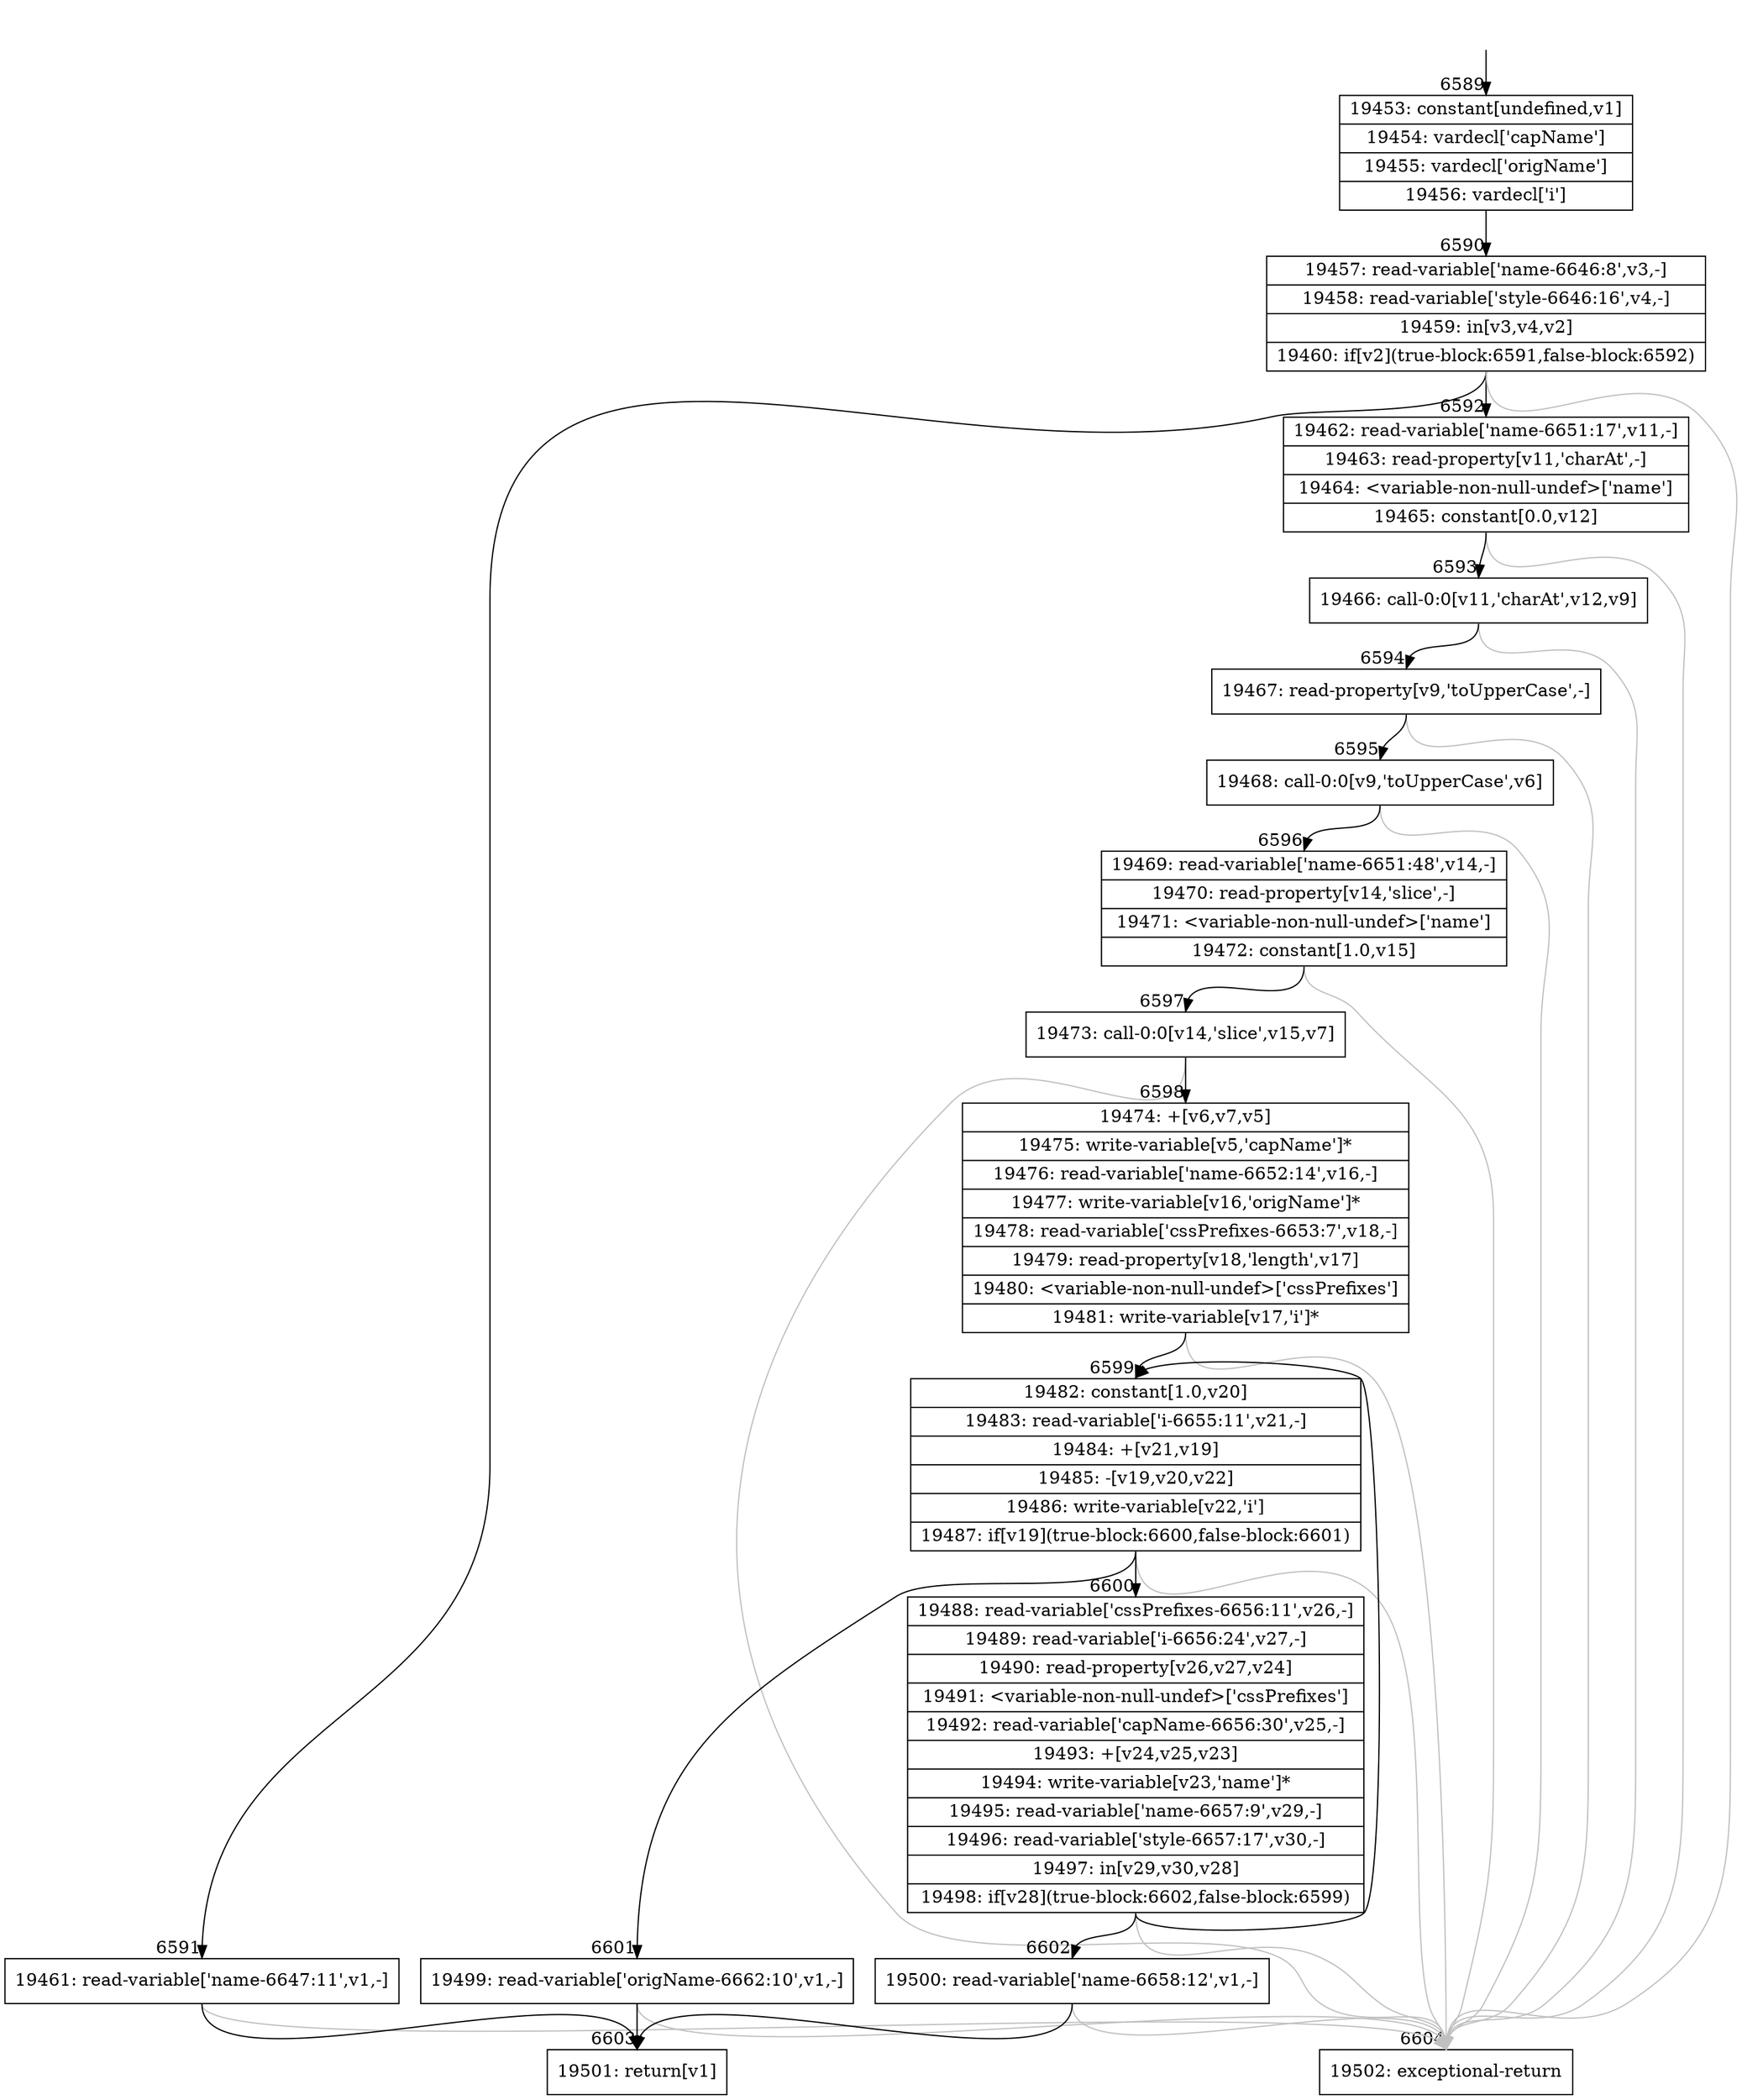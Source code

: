 digraph {
rankdir="TD"
BB_entry417[shape=none,label=""];
BB_entry417 -> BB6589 [tailport=s, headport=n, headlabel="    6589"]
BB6589 [shape=record label="{19453: constant[undefined,v1]|19454: vardecl['capName']|19455: vardecl['origName']|19456: vardecl['i']}" ] 
BB6589 -> BB6590 [tailport=s, headport=n, headlabel="      6590"]
BB6590 [shape=record label="{19457: read-variable['name-6646:8',v3,-]|19458: read-variable['style-6646:16',v4,-]|19459: in[v3,v4,v2]|19460: if[v2](true-block:6591,false-block:6592)}" ] 
BB6590 -> BB6591 [tailport=s, headport=n, headlabel="      6591"]
BB6590 -> BB6592 [tailport=s, headport=n, headlabel="      6592"]
BB6590 -> BB6604 [tailport=s, headport=n, color=gray, headlabel="      6604"]
BB6591 [shape=record label="{19461: read-variable['name-6647:11',v1,-]}" ] 
BB6591 -> BB6603 [tailport=s, headport=n, headlabel="      6603"]
BB6591 -> BB6604 [tailport=s, headport=n, color=gray]
BB6592 [shape=record label="{19462: read-variable['name-6651:17',v11,-]|19463: read-property[v11,'charAt',-]|19464: \<variable-non-null-undef\>['name']|19465: constant[0.0,v12]}" ] 
BB6592 -> BB6593 [tailport=s, headport=n, headlabel="      6593"]
BB6592 -> BB6604 [tailport=s, headport=n, color=gray]
BB6593 [shape=record label="{19466: call-0:0[v11,'charAt',v12,v9]}" ] 
BB6593 -> BB6594 [tailport=s, headport=n, headlabel="      6594"]
BB6593 -> BB6604 [tailport=s, headport=n, color=gray]
BB6594 [shape=record label="{19467: read-property[v9,'toUpperCase',-]}" ] 
BB6594 -> BB6595 [tailport=s, headport=n, headlabel="      6595"]
BB6594 -> BB6604 [tailport=s, headport=n, color=gray]
BB6595 [shape=record label="{19468: call-0:0[v9,'toUpperCase',v6]}" ] 
BB6595 -> BB6596 [tailport=s, headport=n, headlabel="      6596"]
BB6595 -> BB6604 [tailport=s, headport=n, color=gray]
BB6596 [shape=record label="{19469: read-variable['name-6651:48',v14,-]|19470: read-property[v14,'slice',-]|19471: \<variable-non-null-undef\>['name']|19472: constant[1.0,v15]}" ] 
BB6596 -> BB6597 [tailport=s, headport=n, headlabel="      6597"]
BB6596 -> BB6604 [tailport=s, headport=n, color=gray]
BB6597 [shape=record label="{19473: call-0:0[v14,'slice',v15,v7]}" ] 
BB6597 -> BB6598 [tailport=s, headport=n, headlabel="      6598"]
BB6597 -> BB6604 [tailport=s, headport=n, color=gray]
BB6598 [shape=record label="{19474: +[v6,v7,v5]|19475: write-variable[v5,'capName']*|19476: read-variable['name-6652:14',v16,-]|19477: write-variable[v16,'origName']*|19478: read-variable['cssPrefixes-6653:7',v18,-]|19479: read-property[v18,'length',v17]|19480: \<variable-non-null-undef\>['cssPrefixes']|19481: write-variable[v17,'i']*}" ] 
BB6598 -> BB6599 [tailport=s, headport=n, headlabel="      6599"]
BB6598 -> BB6604 [tailport=s, headport=n, color=gray]
BB6599 [shape=record label="{19482: constant[1.0,v20]|19483: read-variable['i-6655:11',v21,-]|19484: +[v21,v19]|19485: -[v19,v20,v22]|19486: write-variable[v22,'i']|19487: if[v19](true-block:6600,false-block:6601)}" ] 
BB6599 -> BB6600 [tailport=s, headport=n, headlabel="      6600"]
BB6599 -> BB6601 [tailport=s, headport=n, headlabel="      6601"]
BB6599 -> BB6604 [tailport=s, headport=n, color=gray]
BB6600 [shape=record label="{19488: read-variable['cssPrefixes-6656:11',v26,-]|19489: read-variable['i-6656:24',v27,-]|19490: read-property[v26,v27,v24]|19491: \<variable-non-null-undef\>['cssPrefixes']|19492: read-variable['capName-6656:30',v25,-]|19493: +[v24,v25,v23]|19494: write-variable[v23,'name']*|19495: read-variable['name-6657:9',v29,-]|19496: read-variable['style-6657:17',v30,-]|19497: in[v29,v30,v28]|19498: if[v28](true-block:6602,false-block:6599)}" ] 
BB6600 -> BB6602 [tailport=s, headport=n, headlabel="      6602"]
BB6600 -> BB6599 [tailport=s, headport=n]
BB6600 -> BB6604 [tailport=s, headport=n, color=gray]
BB6601 [shape=record label="{19499: read-variable['origName-6662:10',v1,-]}" ] 
BB6601 -> BB6603 [tailport=s, headport=n]
BB6601 -> BB6604 [tailport=s, headport=n, color=gray]
BB6602 [shape=record label="{19500: read-variable['name-6658:12',v1,-]}" ] 
BB6602 -> BB6603 [tailport=s, headport=n]
BB6602 -> BB6604 [tailport=s, headport=n, color=gray]
BB6603 [shape=record label="{19501: return[v1]}" ] 
BB6604 [shape=record label="{19502: exceptional-return}" ] 
}
